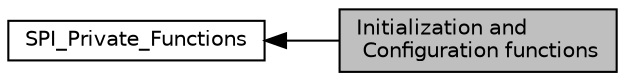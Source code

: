 digraph "Initialization and Configuration functions"
{
  edge [fontname="Helvetica",fontsize="10",labelfontname="Helvetica",labelfontsize="10"];
  node [fontname="Helvetica",fontsize="10",shape=record];
  rankdir=LR;
  Node0 [label="Initialization and\l Configuration functions",height=0.2,width=0.4,color="black", fillcolor="grey75", style="filled", fontcolor="black"];
  Node1 [label="SPI_Private_Functions",height=0.2,width=0.4,color="black", fillcolor="white", style="filled",URL="$group___s_p_i___private___functions.html"];
  Node1->Node0 [shape=plaintext, dir="back", style="solid"];
}

